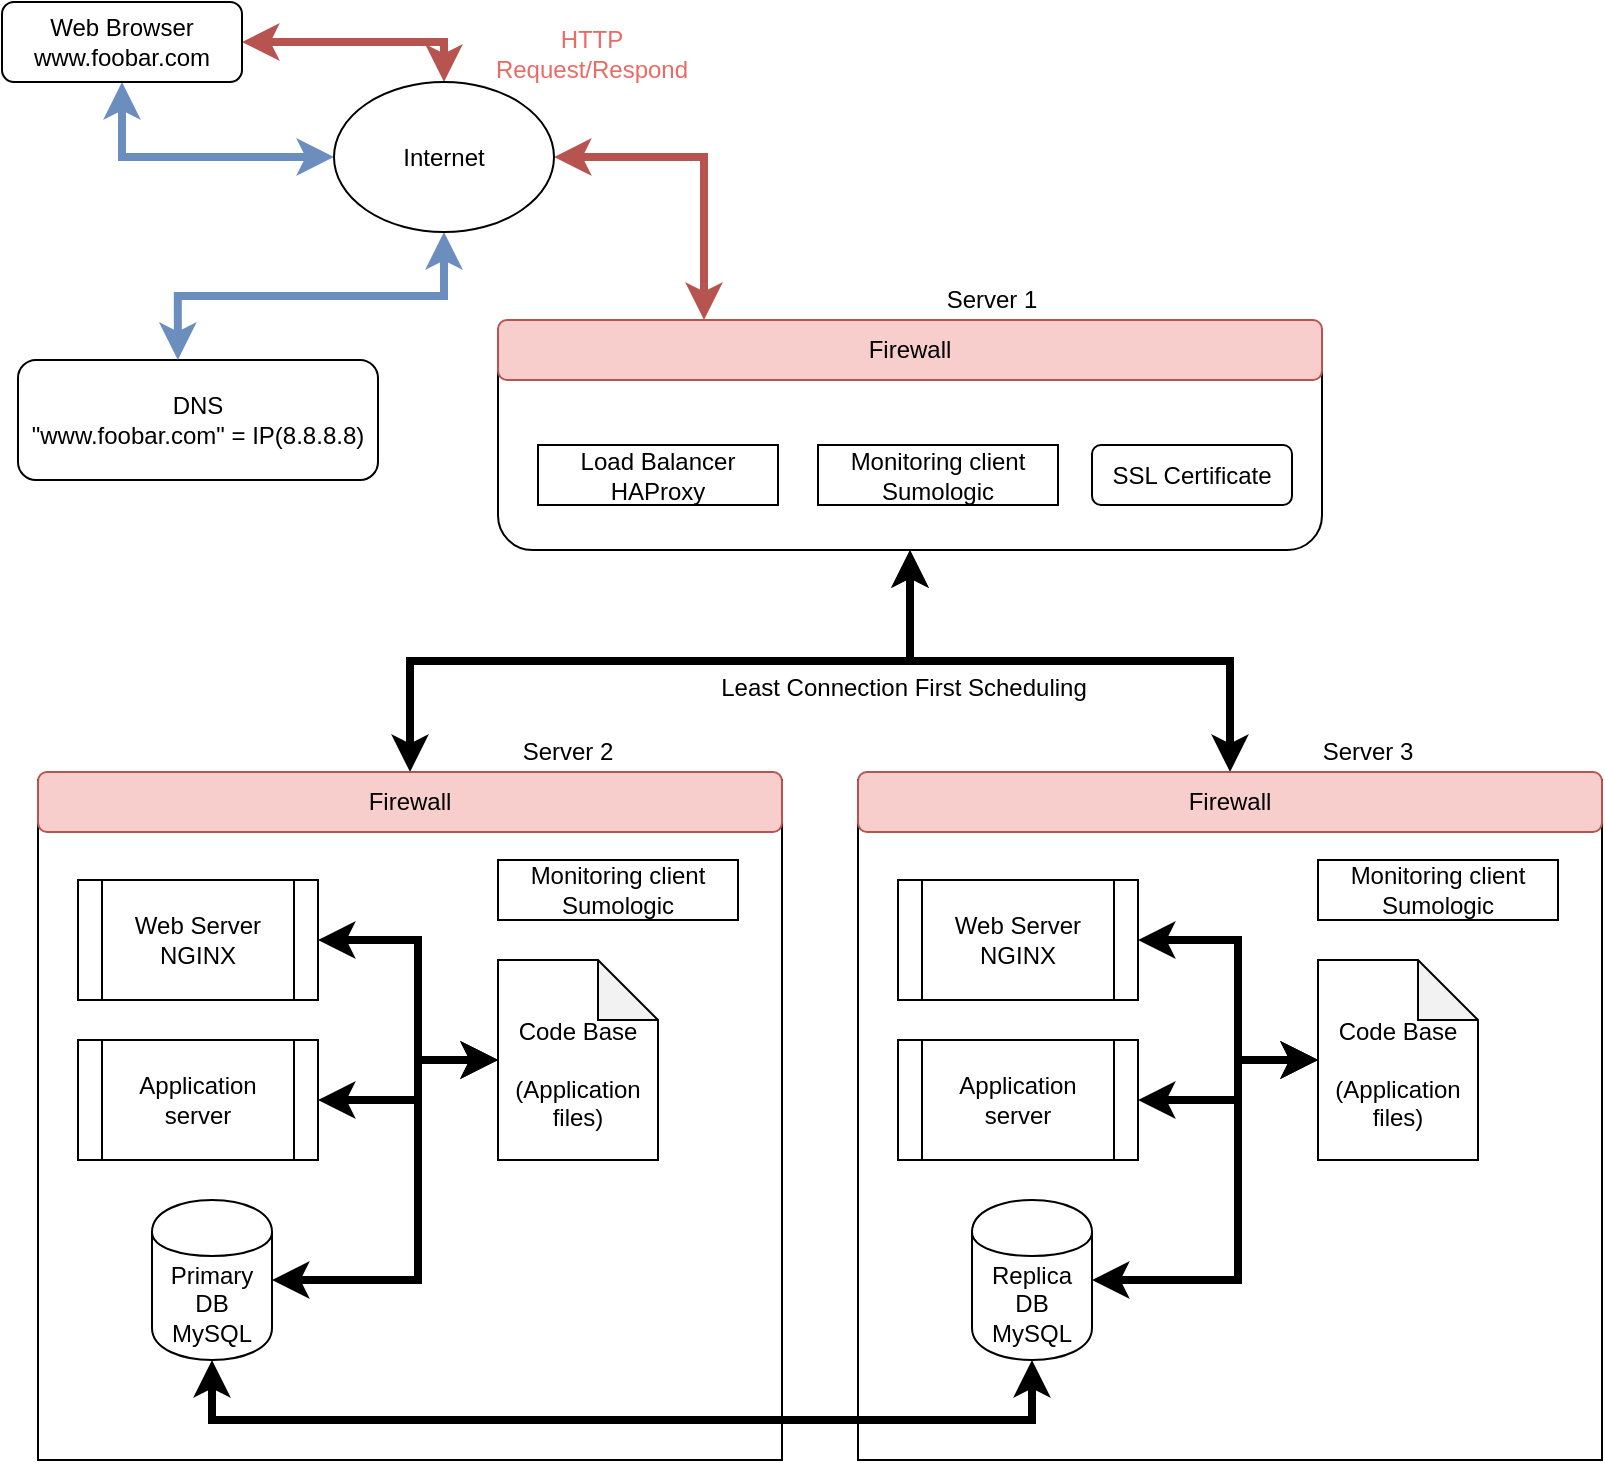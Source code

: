 <mxfile version="12.8.1" type="device"><diagram id="C5RBs43oDa-KdzZeNtuy" name="Page-1"><mxGraphModel dx="1574" dy="684" grid="1" gridSize="10" guides="1" tooltips="1" connect="1" arrows="1" fold="1" page="1" pageScale="1" pageWidth="827" pageHeight="1169" math="0" shadow="0"><root><mxCell id="WIyWlLk6GJQsqaUBKTNV-0"/><mxCell id="WIyWlLk6GJQsqaUBKTNV-1" parent="WIyWlLk6GJQsqaUBKTNV-0"/><mxCell id="b7tJTNoVzZHX0EI_ZaAW-10" style="edgeStyle=orthogonalEdgeStyle;rounded=0;orthogonalLoop=1;jettySize=auto;html=1;entryX=0;entryY=0.5;entryDx=0;entryDy=0;startArrow=classic;startFill=1;strokeWidth=4;exitX=0.5;exitY=1;exitDx=0;exitDy=0;fillColor=#dae8fc;strokeColor=#6c8ebf;" edge="1" parent="WIyWlLk6GJQsqaUBKTNV-1" source="WIyWlLk6GJQsqaUBKTNV-3" target="b7tJTNoVzZHX0EI_ZaAW-4"><mxGeometry relative="1" as="geometry"/></mxCell><mxCell id="b7tJTNoVzZHX0EI_ZaAW-12" style="edgeStyle=orthogonalEdgeStyle;rounded=0;orthogonalLoop=1;jettySize=auto;html=1;entryX=0.5;entryY=0;entryDx=0;entryDy=0;startArrow=classic;startFill=1;strokeWidth=4;fillColor=#f8cecc;strokeColor=#b85450;" edge="1" parent="WIyWlLk6GJQsqaUBKTNV-1" source="WIyWlLk6GJQsqaUBKTNV-3" target="b7tJTNoVzZHX0EI_ZaAW-4"><mxGeometry relative="1" as="geometry"/></mxCell><mxCell id="WIyWlLk6GJQsqaUBKTNV-3" value="&lt;div&gt;Web Browser&lt;/div&gt;&lt;div&gt;www.foobar.com&lt;br&gt;&lt;/div&gt;" style="rounded=1;whiteSpace=wrap;html=1;fontSize=12;glass=0;strokeWidth=1;shadow=0;" parent="WIyWlLk6GJQsqaUBKTNV-1" vertex="1"><mxGeometry x="10" y="71" width="120" height="40" as="geometry"/></mxCell><mxCell id="WIyWlLk6GJQsqaUBKTNV-7" value="&lt;div&gt;DNS&lt;/div&gt;&lt;div&gt;&quot;www.foobar.com&quot; = IP(8.8.8.8)&lt;br&gt;&lt;/div&gt;" style="rounded=1;whiteSpace=wrap;html=1;fontSize=12;glass=0;strokeWidth=1;shadow=0;" parent="WIyWlLk6GJQsqaUBKTNV-1" vertex="1"><mxGeometry x="18" y="250" width="180" height="60" as="geometry"/></mxCell><mxCell id="b7tJTNoVzZHX0EI_ZaAW-37" style="edgeStyle=orthogonalEdgeStyle;rounded=0;orthogonalLoop=1;jettySize=auto;html=1;entryX=0.5;entryY=1;entryDx=0;entryDy=0;startArrow=classic;startFill=1;strokeWidth=4;exitX=0.5;exitY=0;exitDx=0;exitDy=0;" edge="1" parent="WIyWlLk6GJQsqaUBKTNV-1" source="b7tJTNoVzZHX0EI_ZaAW-53" target="b7tJTNoVzZHX0EI_ZaAW-33"><mxGeometry relative="1" as="geometry"/></mxCell><mxCell id="WIyWlLk6GJQsqaUBKTNV-12" value="" style="rounded=0;whiteSpace=wrap;html=1;fontSize=12;glass=0;strokeWidth=1;shadow=0;" parent="WIyWlLk6GJQsqaUBKTNV-1" vertex="1"><mxGeometry x="438" y="460" width="372" height="340" as="geometry"/></mxCell><mxCell id="b7tJTNoVzZHX0EI_ZaAW-19" style="edgeStyle=orthogonalEdgeStyle;rounded=0;orthogonalLoop=1;jettySize=auto;html=1;entryX=0;entryY=0.5;entryDx=0;entryDy=0;entryPerimeter=0;startArrow=classic;startFill=1;strokeWidth=4;" edge="1" parent="WIyWlLk6GJQsqaUBKTNV-1" source="b7tJTNoVzZHX0EI_ZaAW-3" target="b7tJTNoVzZHX0EI_ZaAW-17"><mxGeometry relative="1" as="geometry"><Array as="points"><mxPoint x="628" y="540"/><mxPoint x="628" y="600"/></Array></mxGeometry></mxCell><mxCell id="b7tJTNoVzZHX0EI_ZaAW-3" value="&lt;div&gt;Web Server&lt;/div&gt;&lt;div&gt;NGINX&lt;br&gt;&lt;/div&gt;" style="shape=process;whiteSpace=wrap;html=1;backgroundOutline=1;" vertex="1" parent="WIyWlLk6GJQsqaUBKTNV-1"><mxGeometry x="458" y="510" width="120" height="60" as="geometry"/></mxCell><mxCell id="b7tJTNoVzZHX0EI_ZaAW-5" style="edgeStyle=orthogonalEdgeStyle;rounded=0;orthogonalLoop=1;jettySize=auto;html=1;entryX=0.444;entryY=0;entryDx=0;entryDy=0;entryPerimeter=0;startArrow=classic;startFill=1;fillColor=#dae8fc;strokeColor=#6c8ebf;strokeWidth=4;" edge="1" parent="WIyWlLk6GJQsqaUBKTNV-1" source="b7tJTNoVzZHX0EI_ZaAW-4" target="WIyWlLk6GJQsqaUBKTNV-7"><mxGeometry relative="1" as="geometry"/></mxCell><mxCell id="b7tJTNoVzZHX0EI_ZaAW-13" style="edgeStyle=orthogonalEdgeStyle;rounded=0;orthogonalLoop=1;jettySize=auto;html=1;entryX=0.25;entryY=0;entryDx=0;entryDy=0;startArrow=classic;startFill=1;strokeWidth=4;fillColor=#f8cecc;strokeColor=#b85450;exitX=1;exitY=0.5;exitDx=0;exitDy=0;" edge="1" parent="WIyWlLk6GJQsqaUBKTNV-1" source="b7tJTNoVzZHX0EI_ZaAW-4" target="b7tJTNoVzZHX0EI_ZaAW-33"><mxGeometry relative="1" as="geometry"/></mxCell><mxCell id="b7tJTNoVzZHX0EI_ZaAW-4" value="Internet" style="ellipse;whiteSpace=wrap;html=1;" vertex="1" parent="WIyWlLk6GJQsqaUBKTNV-1"><mxGeometry x="176" y="111" width="110" height="75" as="geometry"/></mxCell><mxCell id="b7tJTNoVzZHX0EI_ZaAW-14" value="&lt;div align=&quot;center&quot;&gt;&lt;font color=&quot;#EA6B66&quot;&gt;HTTP&lt;/font&gt;&lt;/div&gt;&lt;div align=&quot;center&quot;&gt;&lt;font color=&quot;#EA6B66&quot;&gt;Request/Respond&lt;/font&gt;&lt;br&gt;&lt;/div&gt;" style="text;html=1;align=center;verticalAlign=middle;whiteSpace=wrap;rounded=0;" vertex="1" parent="WIyWlLk6GJQsqaUBKTNV-1"><mxGeometry x="250" y="87" width="110" height="20" as="geometry"/></mxCell><mxCell id="b7tJTNoVzZHX0EI_ZaAW-20" style="edgeStyle=orthogonalEdgeStyle;rounded=0;orthogonalLoop=1;jettySize=auto;html=1;startArrow=classic;startFill=1;strokeWidth=4;" edge="1" parent="WIyWlLk6GJQsqaUBKTNV-1" source="b7tJTNoVzZHX0EI_ZaAW-15"><mxGeometry relative="1" as="geometry"><mxPoint x="668" y="600" as="targetPoint"/><Array as="points"><mxPoint x="628" y="620"/><mxPoint x="628" y="600"/></Array></mxGeometry></mxCell><mxCell id="b7tJTNoVzZHX0EI_ZaAW-15" value="&lt;div&gt;Application&lt;/div&gt;&lt;div&gt;server&lt;br&gt;&lt;/div&gt;" style="shape=process;whiteSpace=wrap;html=1;backgroundOutline=1;" vertex="1" parent="WIyWlLk6GJQsqaUBKTNV-1"><mxGeometry x="458" y="590" width="120" height="60" as="geometry"/></mxCell><mxCell id="b7tJTNoVzZHX0EI_ZaAW-22" style="edgeStyle=orthogonalEdgeStyle;rounded=0;orthogonalLoop=1;jettySize=auto;html=1;entryX=0;entryY=0.5;entryDx=0;entryDy=0;entryPerimeter=0;startArrow=classic;startFill=1;strokeWidth=4;" edge="1" parent="WIyWlLk6GJQsqaUBKTNV-1" source="b7tJTNoVzZHX0EI_ZaAW-16" target="b7tJTNoVzZHX0EI_ZaAW-17"><mxGeometry relative="1" as="geometry"><Array as="points"><mxPoint x="628" y="710"/><mxPoint x="628" y="600"/></Array></mxGeometry></mxCell><mxCell id="b7tJTNoVzZHX0EI_ZaAW-16" value="Replica&lt;div&gt;DB&lt;/div&gt;&lt;div&gt;MySQL&lt;br&gt;&lt;/div&gt;" style="shape=cylinder;whiteSpace=wrap;html=1;boundedLbl=1;backgroundOutline=1;" vertex="1" parent="WIyWlLk6GJQsqaUBKTNV-1"><mxGeometry x="495" y="670" width="60" height="80" as="geometry"/></mxCell><mxCell id="b7tJTNoVzZHX0EI_ZaAW-17" value="&lt;div&gt;&lt;br&gt;&lt;/div&gt;&lt;div&gt;Code Base&lt;/div&gt;&lt;div&gt;&lt;br&gt;&lt;/div&gt;&lt;div&gt;(Application files)&lt;br&gt;&lt;/div&gt;" style="shape=note;whiteSpace=wrap;html=1;backgroundOutline=1;darkOpacity=0.05;" vertex="1" parent="WIyWlLk6GJQsqaUBKTNV-1"><mxGeometry x="668" y="550" width="80" height="100" as="geometry"/></mxCell><mxCell id="b7tJTNoVzZHX0EI_ZaAW-18" value="Server 3" style="text;html=1;strokeColor=none;fillColor=none;align=center;verticalAlign=middle;whiteSpace=wrap;rounded=0;" vertex="1" parent="WIyWlLk6GJQsqaUBKTNV-1"><mxGeometry x="668" y="436" width="50" height="20" as="geometry"/></mxCell><mxCell id="b7tJTNoVzZHX0EI_ZaAW-23" value="" style="rounded=0;whiteSpace=wrap;html=1;fontSize=12;glass=0;strokeWidth=1;shadow=0;" vertex="1" parent="WIyWlLk6GJQsqaUBKTNV-1"><mxGeometry x="28" y="460" width="372" height="340" as="geometry"/></mxCell><mxCell id="b7tJTNoVzZHX0EI_ZaAW-24" style="edgeStyle=orthogonalEdgeStyle;rounded=0;orthogonalLoop=1;jettySize=auto;html=1;entryX=0;entryY=0.5;entryDx=0;entryDy=0;entryPerimeter=0;startArrow=classic;startFill=1;strokeWidth=4;" edge="1" parent="WIyWlLk6GJQsqaUBKTNV-1" source="b7tJTNoVzZHX0EI_ZaAW-25" target="b7tJTNoVzZHX0EI_ZaAW-30"><mxGeometry relative="1" as="geometry"><Array as="points"><mxPoint x="218" y="540"/><mxPoint x="218" y="600"/></Array></mxGeometry></mxCell><mxCell id="b7tJTNoVzZHX0EI_ZaAW-25" value="&lt;div&gt;Web Server&lt;/div&gt;&lt;div&gt;NGINX&lt;br&gt;&lt;/div&gt;" style="shape=process;whiteSpace=wrap;html=1;backgroundOutline=1;" vertex="1" parent="WIyWlLk6GJQsqaUBKTNV-1"><mxGeometry x="48" y="510" width="120" height="60" as="geometry"/></mxCell><mxCell id="b7tJTNoVzZHX0EI_ZaAW-26" style="edgeStyle=orthogonalEdgeStyle;rounded=0;orthogonalLoop=1;jettySize=auto;html=1;startArrow=classic;startFill=1;strokeWidth=4;" edge="1" parent="WIyWlLk6GJQsqaUBKTNV-1" source="b7tJTNoVzZHX0EI_ZaAW-27"><mxGeometry relative="1" as="geometry"><mxPoint x="258.0" y="600" as="targetPoint"/><Array as="points"><mxPoint x="218" y="620"/><mxPoint x="218" y="600"/></Array></mxGeometry></mxCell><mxCell id="b7tJTNoVzZHX0EI_ZaAW-27" value="&lt;div&gt;Application&lt;/div&gt;&lt;div&gt;server&lt;br&gt;&lt;/div&gt;" style="shape=process;whiteSpace=wrap;html=1;backgroundOutline=1;" vertex="1" parent="WIyWlLk6GJQsqaUBKTNV-1"><mxGeometry x="48" y="590" width="120" height="60" as="geometry"/></mxCell><mxCell id="b7tJTNoVzZHX0EI_ZaAW-28" style="edgeStyle=orthogonalEdgeStyle;rounded=0;orthogonalLoop=1;jettySize=auto;html=1;entryX=0;entryY=0.5;entryDx=0;entryDy=0;entryPerimeter=0;startArrow=classic;startFill=1;strokeWidth=4;" edge="1" parent="WIyWlLk6GJQsqaUBKTNV-1" source="b7tJTNoVzZHX0EI_ZaAW-29" target="b7tJTNoVzZHX0EI_ZaAW-30"><mxGeometry relative="1" as="geometry"><Array as="points"><mxPoint x="218" y="710"/><mxPoint x="218" y="600"/></Array></mxGeometry></mxCell><mxCell id="b7tJTNoVzZHX0EI_ZaAW-29" value="Primary&lt;div&gt;DB&lt;/div&gt;&lt;div&gt;MySQL&lt;br&gt;&lt;/div&gt;" style="shape=cylinder;whiteSpace=wrap;html=1;boundedLbl=1;backgroundOutline=1;" vertex="1" parent="WIyWlLk6GJQsqaUBKTNV-1"><mxGeometry x="85" y="670" width="60" height="80" as="geometry"/></mxCell><mxCell id="b7tJTNoVzZHX0EI_ZaAW-30" value="&lt;div&gt;&lt;br&gt;&lt;/div&gt;&lt;div&gt;Code Base&lt;/div&gt;&lt;div&gt;&lt;br&gt;&lt;/div&gt;&lt;div&gt;(Application files)&lt;br&gt;&lt;/div&gt;" style="shape=note;whiteSpace=wrap;html=1;backgroundOutline=1;darkOpacity=0.05;" vertex="1" parent="WIyWlLk6GJQsqaUBKTNV-1"><mxGeometry x="258" y="550" width="80" height="100" as="geometry"/></mxCell><mxCell id="b7tJTNoVzZHX0EI_ZaAW-31" value="Server 2" style="text;html=1;strokeColor=none;fillColor=none;align=center;verticalAlign=middle;whiteSpace=wrap;rounded=0;" vertex="1" parent="WIyWlLk6GJQsqaUBKTNV-1"><mxGeometry x="268" y="436" width="50" height="20" as="geometry"/></mxCell><mxCell id="b7tJTNoVzZHX0EI_ZaAW-35" style="edgeStyle=orthogonalEdgeStyle;rounded=0;orthogonalLoop=1;jettySize=auto;html=1;entryX=0.5;entryY=0;entryDx=0;entryDy=0;startArrow=classic;startFill=1;strokeWidth=4;" edge="1" parent="WIyWlLk6GJQsqaUBKTNV-1" source="b7tJTNoVzZHX0EI_ZaAW-33" target="b7tJTNoVzZHX0EI_ZaAW-52"><mxGeometry relative="1" as="geometry"/></mxCell><mxCell id="b7tJTNoVzZHX0EI_ZaAW-33" value="" style="rounded=1;whiteSpace=wrap;html=1;fontSize=12;glass=0;strokeWidth=1;shadow=0;" vertex="1" parent="WIyWlLk6GJQsqaUBKTNV-1"><mxGeometry x="258" y="230" width="412" height="115" as="geometry"/></mxCell><mxCell id="b7tJTNoVzZHX0EI_ZaAW-34" value="Server 1" style="text;html=1;strokeColor=none;fillColor=none;align=center;verticalAlign=middle;whiteSpace=wrap;rounded=0;" vertex="1" parent="WIyWlLk6GJQsqaUBKTNV-1"><mxGeometry x="480" y="210" width="50" height="20" as="geometry"/></mxCell><mxCell id="b7tJTNoVzZHX0EI_ZaAW-39" style="edgeStyle=orthogonalEdgeStyle;rounded=0;orthogonalLoop=1;jettySize=auto;html=1;entryX=0.5;entryY=1;entryDx=0;entryDy=0;startArrow=classic;startFill=1;strokeWidth=4;exitX=0.5;exitY=1;exitDx=0;exitDy=0;" edge="1" parent="WIyWlLk6GJQsqaUBKTNV-1" source="b7tJTNoVzZHX0EI_ZaAW-16" target="b7tJTNoVzZHX0EI_ZaAW-29"><mxGeometry relative="1" as="geometry"><Array as="points"><mxPoint x="525" y="780"/><mxPoint x="115" y="780"/></Array></mxGeometry></mxCell><mxCell id="b7tJTNoVzZHX0EI_ZaAW-40" value="Least Connection First Scheduling" style="text;html=1;strokeColor=none;fillColor=none;align=center;verticalAlign=middle;whiteSpace=wrap;rounded=0;" vertex="1" parent="WIyWlLk6GJQsqaUBKTNV-1"><mxGeometry x="336" y="404" width="250" height="20" as="geometry"/></mxCell><mxCell id="b7tJTNoVzZHX0EI_ZaAW-44" value="Monitoring client Sumologic" style="rounded=0;whiteSpace=wrap;html=1;" vertex="1" parent="WIyWlLk6GJQsqaUBKTNV-1"><mxGeometry x="418" y="292.5" width="120" height="30" as="geometry"/></mxCell><mxCell id="b7tJTNoVzZHX0EI_ZaAW-45" value="Monitoring client Sumologic" style="rounded=0;whiteSpace=wrap;html=1;" vertex="1" parent="WIyWlLk6GJQsqaUBKTNV-1"><mxGeometry x="258" y="500" width="120" height="30" as="geometry"/></mxCell><mxCell id="b7tJTNoVzZHX0EI_ZaAW-46" value="Monitoring client Sumologic" style="rounded=0;whiteSpace=wrap;html=1;" vertex="1" parent="WIyWlLk6GJQsqaUBKTNV-1"><mxGeometry x="668" y="500" width="120" height="30" as="geometry"/></mxCell><mxCell id="b7tJTNoVzZHX0EI_ZaAW-47" value="&lt;div&gt;Load Balancer&lt;/div&gt;&lt;div&gt;HAProxy&lt;/div&gt;" style="rounded=0;whiteSpace=wrap;html=1;" vertex="1" parent="WIyWlLk6GJQsqaUBKTNV-1"><mxGeometry x="278" y="292.5" width="120" height="30" as="geometry"/></mxCell><mxCell id="b7tJTNoVzZHX0EI_ZaAW-49" value="SSL Certificate" style="rounded=1;whiteSpace=wrap;html=1;" vertex="1" parent="WIyWlLk6GJQsqaUBKTNV-1"><mxGeometry x="555" y="292.5" width="100" height="30" as="geometry"/></mxCell><mxCell id="b7tJTNoVzZHX0EI_ZaAW-50" value="Firewall" style="rounded=1;whiteSpace=wrap;html=1;fillColor=#f8cecc;strokeColor=#b85450;" vertex="1" parent="WIyWlLk6GJQsqaUBKTNV-1"><mxGeometry x="258" y="230" width="412" height="30" as="geometry"/></mxCell><mxCell id="b7tJTNoVzZHX0EI_ZaAW-52" value="Firewall" style="rounded=1;whiteSpace=wrap;html=1;fillColor=#f8cecc;strokeColor=#b85450;" vertex="1" parent="WIyWlLk6GJQsqaUBKTNV-1"><mxGeometry x="28" y="456" width="372" height="30" as="geometry"/></mxCell><mxCell id="b7tJTNoVzZHX0EI_ZaAW-53" value="Firewall" style="rounded=1;whiteSpace=wrap;html=1;fillColor=#f8cecc;strokeColor=#b85450;" vertex="1" parent="WIyWlLk6GJQsqaUBKTNV-1"><mxGeometry x="438" y="456" width="372" height="30" as="geometry"/></mxCell></root></mxGraphModel></diagram></mxfile>